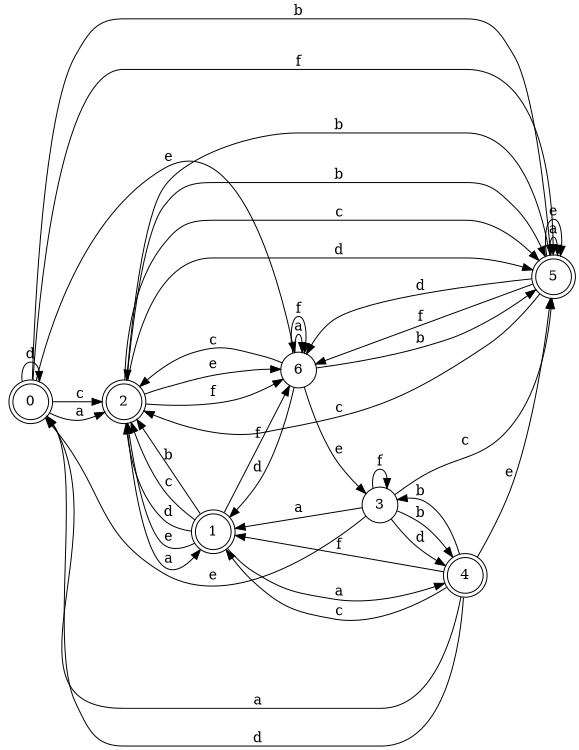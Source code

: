 digraph n6_5 {
__start0 [label="" shape="none"];

rankdir=LR;
size="8,5";

s0 [style="rounded,filled", color="black", fillcolor="white" shape="doublecircle", label="0"];
s1 [style="rounded,filled", color="black", fillcolor="white" shape="doublecircle", label="1"];
s2 [style="rounded,filled", color="black", fillcolor="white" shape="doublecircle", label="2"];
s3 [style="filled", color="black", fillcolor="white" shape="circle", label="3"];
s4 [style="rounded,filled", color="black", fillcolor="white" shape="doublecircle", label="4"];
s5 [style="rounded,filled", color="black", fillcolor="white" shape="doublecircle", label="5"];
s6 [style="filled", color="black", fillcolor="white" shape="circle", label="6"];
s0 -> s2 [label="a"];
s0 -> s5 [label="b"];
s0 -> s2 [label="c"];
s0 -> s0 [label="d"];
s0 -> s6 [label="e"];
s0 -> s5 [label="f"];
s1 -> s4 [label="a"];
s1 -> s2 [label="b"];
s1 -> s2 [label="c"];
s1 -> s2 [label="d"];
s1 -> s2 [label="e"];
s1 -> s6 [label="f"];
s2 -> s1 [label="a"];
s2 -> s5 [label="b"];
s2 -> s5 [label="c"];
s2 -> s5 [label="d"];
s2 -> s6 [label="e"];
s2 -> s6 [label="f"];
s3 -> s1 [label="a"];
s3 -> s4 [label="b"];
s3 -> s5 [label="c"];
s3 -> s4 [label="d"];
s3 -> s0 [label="e"];
s3 -> s3 [label="f"];
s4 -> s0 [label="a"];
s4 -> s3 [label="b"];
s4 -> s1 [label="c"];
s4 -> s0 [label="d"];
s4 -> s5 [label="e"];
s4 -> s1 [label="f"];
s5 -> s5 [label="a"];
s5 -> s2 [label="b"];
s5 -> s2 [label="c"];
s5 -> s6 [label="d"];
s5 -> s5 [label="e"];
s5 -> s6 [label="f"];
s6 -> s6 [label="a"];
s6 -> s5 [label="b"];
s6 -> s2 [label="c"];
s6 -> s1 [label="d"];
s6 -> s3 [label="e"];
s6 -> s6 [label="f"];

}